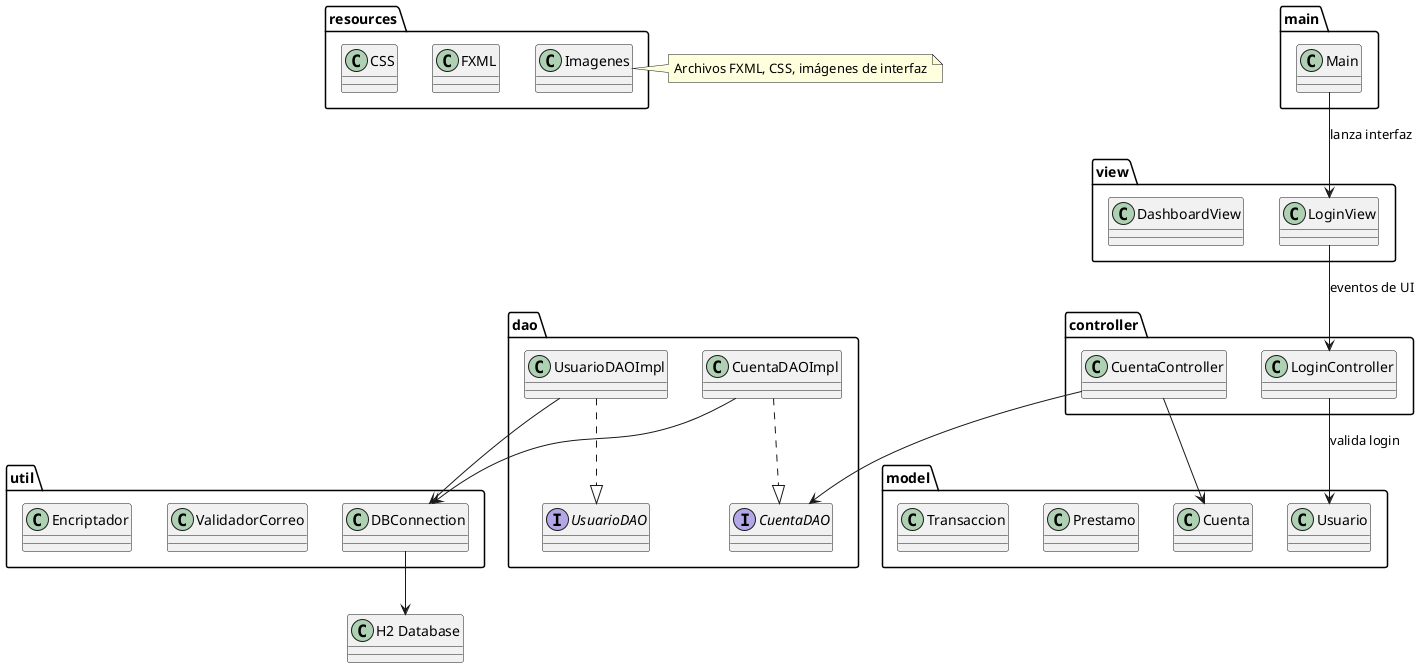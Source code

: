 @startuml VistaLogicaSistema

package "main" {
  class Main
}

package "view" {
  class LoginView
  class DashboardView
}

package "controller" {
  class LoginController
  class CuentaController
}

package "model" {
  class Usuario
  class Cuenta
  class Prestamo
  class Transaccion
}

package "dao" {
  interface UsuarioDAO
  class UsuarioDAOImpl
  interface CuentaDAO
  class CuentaDAOImpl
}

package "util" {
  class DBConnection
  class ValidadorCorreo
  class Encriptador
}

package "resources" {
  class FXML
  class CSS
  class Imagenes
}

note right of Imagenes
  Archivos FXML, CSS, imágenes de interfaz
end note

' Relaciones entre paquetes
Main --> LoginView : lanza interfaz
LoginView --> LoginController : eventos de UI
LoginController --> Usuario : valida login
CuentaController --> Cuenta
CuentaController --> CuentaDAO

UsuarioDAOImpl ..|> UsuarioDAO
CuentaDAOImpl ..|> CuentaDAO

UsuarioDAOImpl --> DBConnection
CuentaDAOImpl --> DBConnection

DBConnection --> "H2 Database"

@enduml
